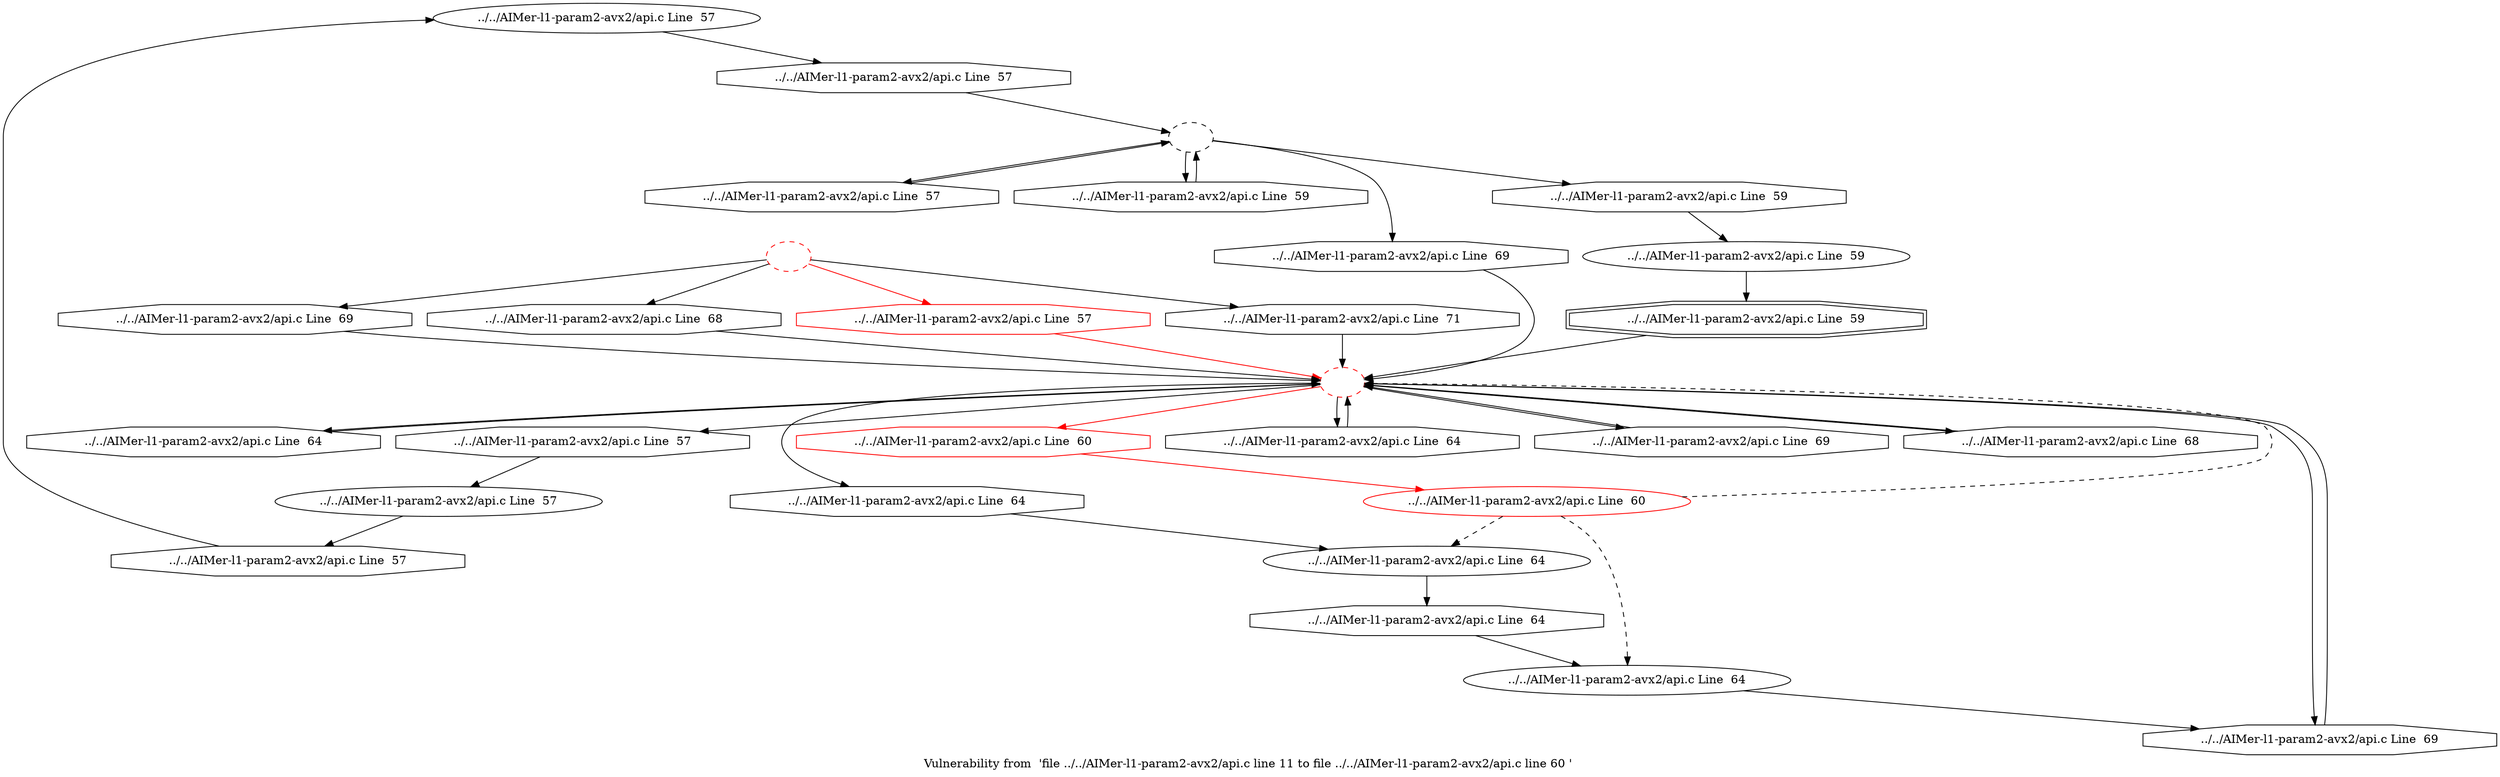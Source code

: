 digraph "Vulnerability from 'file ../../AIMer-l1-param2-avx2/api.c line 11 to file ../../AIMer-l1-param2-avx2/api.c line 60 '  "{
label="Vulnerability from  'file ../../AIMer-l1-param2-avx2/api.c line 11 to file ../../AIMer-l1-param2-avx2/api.c line 60 ' ";
node_487[shape=ellipse,style=solid,label="../../AIMer-l1-param2-avx2/api.c Line  57"]
node_490[shape=octagon,style=solid,label="../../AIMer-l1-param2-avx2/api.c Line  57"]
"node_487"->"node_490"
node_486[shape=octagon,style=solid,label="../../AIMer-l1-param2-avx2/api.c Line  57"]
node_485[shape=ellipse,style=solid,label="../../AIMer-l1-param2-avx2/api.c Line  57"]
"node_486"->"node_485"
node_488[shape=octagon,style=solid,label="../../AIMer-l1-param2-avx2/api.c Line  57"]
"node_485"->"node_488"
node_484[shape=octagon,style=solid,label="../../AIMer-l1-param2-avx2/api.c Line  57", color=red]
node_483[shape=ellipse,style=dashed,label="", color=red]
"node_484"->"node_483" [color=red]
"node_483"->"node_486"
node_497[shape=octagon,style=solid,label="../../AIMer-l1-param2-avx2/api.c Line  64"]
"node_483"->"node_497"
node_496[shape=octagon,style=solid,label="../../AIMer-l1-param2-avx2/api.c Line  60", color=red]
"node_483"->"node_496" [color=red]
node_498[shape=octagon,style=solid,label="../../AIMer-l1-param2-avx2/api.c Line  64"]
"node_483"->"node_498"
node_508[shape=octagon,style=solid,label="../../AIMer-l1-param2-avx2/api.c Line  69"]
"node_483"->"node_508"
node_506[shape=octagon,style=solid,label="../../AIMer-l1-param2-avx2/api.c Line  69"]
"node_483"->"node_506"
node_503[shape=octagon,style=solid,label="../../AIMer-l1-param2-avx2/api.c Line  68"]
"node_483"->"node_503"
node_500[shape=octagon,style=solid,label="../../AIMer-l1-param2-avx2/api.c Line  64"]
"node_483"->"node_500"
node_482[shape=ellipse,style=dashed,label=""]
node_493[shape=octagon,style=solid,label="../../AIMer-l1-param2-avx2/api.c Line  59"]
"node_482"->"node_493"
node_489[shape=octagon,style=solid,label="../../AIMer-l1-param2-avx2/api.c Line  57"]
"node_482"->"node_489"
node_505[shape=octagon,style=solid,label="../../AIMer-l1-param2-avx2/api.c Line  69"]
"node_482"->"node_505"
node_491[shape=octagon,style=solid,label="../../AIMer-l1-param2-avx2/api.c Line  59"]
"node_482"->"node_491"
node_481[shape=ellipse,style=dashed,label="", color=red]
"node_481"->"node_484" [color=red]
node_509[shape=octagon,style=solid,label="../../AIMer-l1-param2-avx2/api.c Line  71"]
"node_481"->"node_509"
node_507[shape=octagon,style=solid,label="../../AIMer-l1-param2-avx2/api.c Line  69"]
"node_481"->"node_507"
node_504[shape=octagon,style=solid,label="../../AIMer-l1-param2-avx2/api.c Line  68"]
"node_481"->"node_504"
node_495[shape=ellipse,style=solid,label="../../AIMer-l1-param2-avx2/api.c Line  60", color=red]
"node_495"->"node_483" [style=dashed]
node_501[shape=ellipse,style=solid,label="../../AIMer-l1-param2-avx2/api.c Line  64"]
"node_495"->"node_501" [style=dashed]
node_499[shape=ellipse,style=solid,label="../../AIMer-l1-param2-avx2/api.c Line  64"]
"node_495"->"node_499" [style=dashed]
"node_501"->"node_508"
"node_497"->"node_483"
"node_496"->"node_495" [color=red]
node_492[shape=ellipse,style=solid,label="../../AIMer-l1-param2-avx2/api.c Line  59"]
"node_493"->"node_492"
"node_498"->"node_483"
"node_508"->"node_483"
"node_509"->"node_483"
node_494[shape=doubleoctagon,style=solid,label="../../AIMer-l1-param2-avx2/api.c Line  59"]
"node_494"->"node_483"
"node_506"->"node_483"
"node_507"->"node_483"
node_502[shape=octagon,style=solid,label="../../AIMer-l1-param2-avx2/api.c Line  64"]
"node_502"->"node_501"
"node_503"->"node_483"
"node_499"->"node_502"
"node_500"->"node_499"
"node_489"->"node_482"
"node_504"->"node_483"
"node_505"->"node_483"
"node_488"->"node_487"
"node_492"->"node_494"
"node_490"->"node_482"
"node_491"->"node_482"
}

